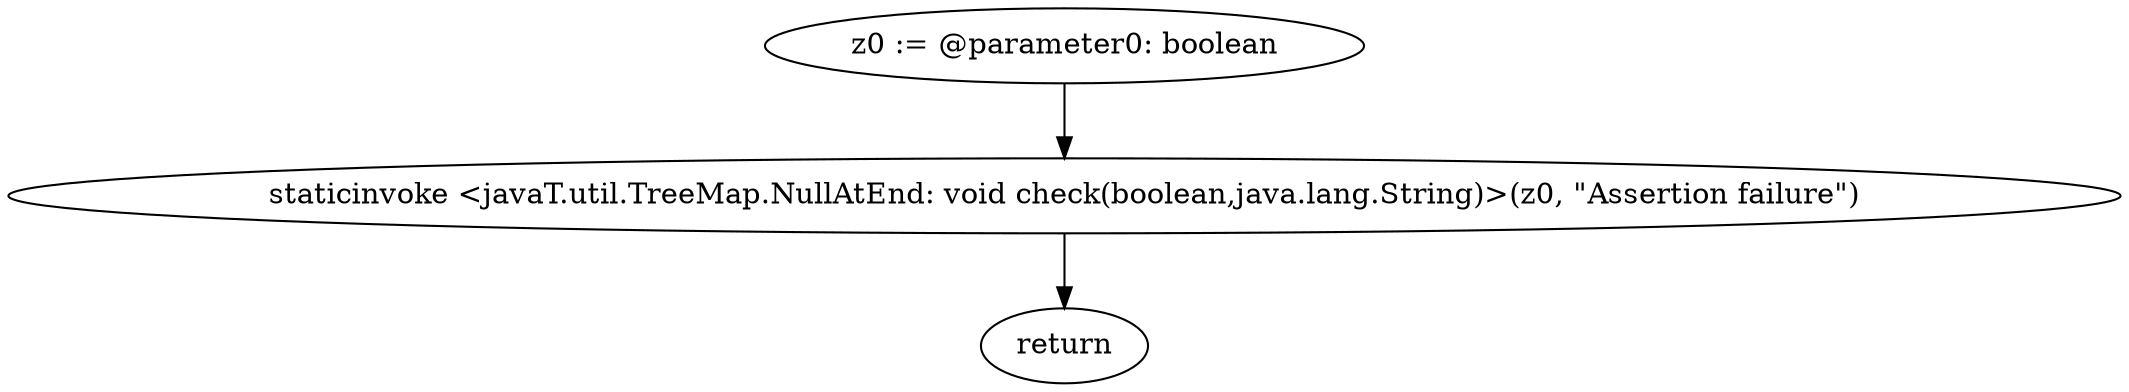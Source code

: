 digraph "unitGraph" {
    "z0 := @parameter0: boolean"
    "staticinvoke <javaT.util.TreeMap.NullAtEnd: void check(boolean,java.lang.String)>(z0, \"Assertion failure\")"
    "return"
    "z0 := @parameter0: boolean"->"staticinvoke <javaT.util.TreeMap.NullAtEnd: void check(boolean,java.lang.String)>(z0, \"Assertion failure\")";
    "staticinvoke <javaT.util.TreeMap.NullAtEnd: void check(boolean,java.lang.String)>(z0, \"Assertion failure\")"->"return";
}
